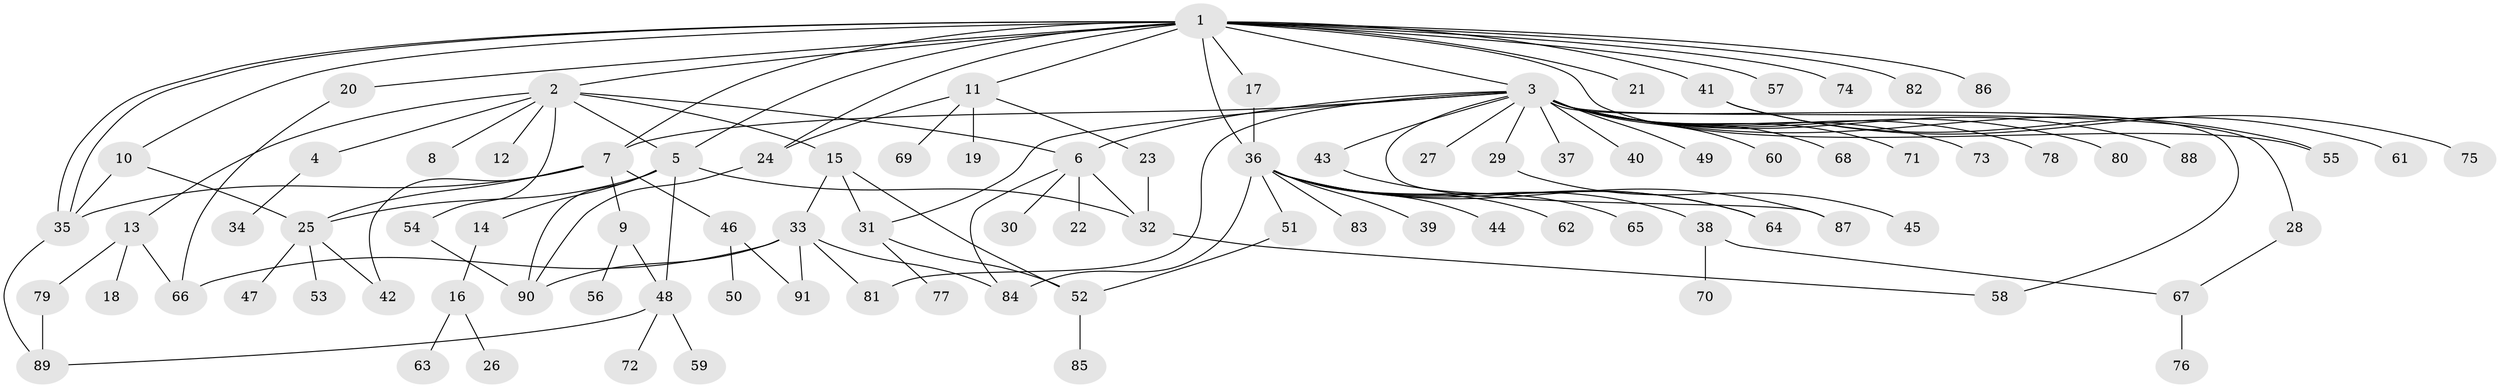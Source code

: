 // coarse degree distribution, {17: 0.014084507042253521, 9: 0.028169014084507043, 21: 0.014084507042253521, 2: 0.19718309859154928, 5: 0.04225352112676056, 8: 0.014084507042253521, 1: 0.5211267605633803, 3: 0.08450704225352113, 4: 0.04225352112676056, 7: 0.014084507042253521, 11: 0.014084507042253521, 6: 0.014084507042253521}
// Generated by graph-tools (version 1.1) at 2025/52/02/27/25 19:52:00]
// undirected, 91 vertices, 123 edges
graph export_dot {
graph [start="1"]
  node [color=gray90,style=filled];
  1;
  2;
  3;
  4;
  5;
  6;
  7;
  8;
  9;
  10;
  11;
  12;
  13;
  14;
  15;
  16;
  17;
  18;
  19;
  20;
  21;
  22;
  23;
  24;
  25;
  26;
  27;
  28;
  29;
  30;
  31;
  32;
  33;
  34;
  35;
  36;
  37;
  38;
  39;
  40;
  41;
  42;
  43;
  44;
  45;
  46;
  47;
  48;
  49;
  50;
  51;
  52;
  53;
  54;
  55;
  56;
  57;
  58;
  59;
  60;
  61;
  62;
  63;
  64;
  65;
  66;
  67;
  68;
  69;
  70;
  71;
  72;
  73;
  74;
  75;
  76;
  77;
  78;
  79;
  80;
  81;
  82;
  83;
  84;
  85;
  86;
  87;
  88;
  89;
  90;
  91;
  1 -- 2;
  1 -- 3;
  1 -- 5;
  1 -- 7;
  1 -- 10;
  1 -- 11;
  1 -- 17;
  1 -- 20;
  1 -- 21;
  1 -- 24;
  1 -- 35;
  1 -- 35;
  1 -- 36;
  1 -- 41;
  1 -- 55;
  1 -- 57;
  1 -- 74;
  1 -- 82;
  1 -- 86;
  2 -- 4;
  2 -- 5;
  2 -- 6;
  2 -- 8;
  2 -- 12;
  2 -- 13;
  2 -- 15;
  2 -- 54;
  3 -- 6;
  3 -- 7;
  3 -- 27;
  3 -- 28;
  3 -- 29;
  3 -- 31;
  3 -- 37;
  3 -- 40;
  3 -- 43;
  3 -- 49;
  3 -- 55;
  3 -- 58;
  3 -- 60;
  3 -- 68;
  3 -- 71;
  3 -- 73;
  3 -- 78;
  3 -- 80;
  3 -- 81;
  3 -- 87;
  3 -- 88;
  4 -- 34;
  5 -- 14;
  5 -- 25;
  5 -- 32;
  5 -- 48;
  5 -- 90;
  6 -- 22;
  6 -- 30;
  6 -- 32;
  6 -- 84;
  7 -- 9;
  7 -- 25;
  7 -- 35;
  7 -- 42;
  7 -- 46;
  9 -- 48;
  9 -- 56;
  10 -- 25;
  10 -- 35;
  11 -- 19;
  11 -- 23;
  11 -- 24;
  11 -- 69;
  13 -- 18;
  13 -- 66;
  13 -- 79;
  14 -- 16;
  15 -- 31;
  15 -- 33;
  15 -- 52;
  16 -- 26;
  16 -- 63;
  17 -- 36;
  20 -- 66;
  23 -- 32;
  24 -- 90;
  25 -- 42;
  25 -- 47;
  25 -- 53;
  28 -- 67;
  29 -- 45;
  31 -- 52;
  31 -- 77;
  32 -- 58;
  33 -- 66;
  33 -- 81;
  33 -- 84;
  33 -- 90;
  33 -- 91;
  35 -- 89;
  36 -- 38;
  36 -- 39;
  36 -- 44;
  36 -- 51;
  36 -- 62;
  36 -- 64;
  36 -- 65;
  36 -- 83;
  36 -- 84;
  36 -- 87;
  38 -- 67;
  38 -- 70;
  41 -- 61;
  41 -- 75;
  43 -- 64;
  46 -- 50;
  46 -- 91;
  48 -- 59;
  48 -- 72;
  48 -- 89;
  51 -- 52;
  52 -- 85;
  54 -- 90;
  67 -- 76;
  79 -- 89;
}

